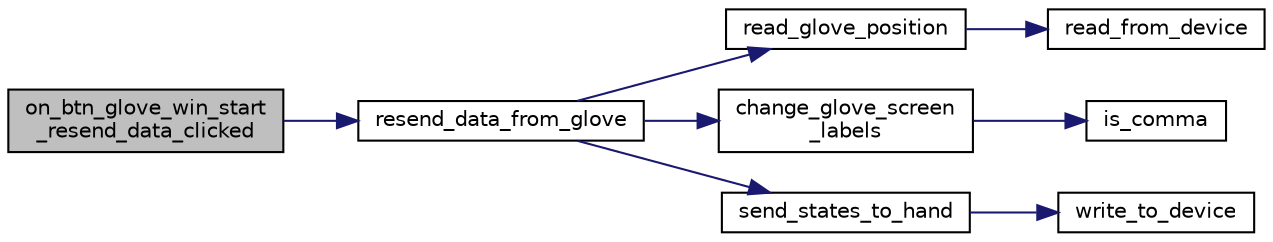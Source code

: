digraph "on_btn_glove_win_start_resend_data_clicked"
{
  edge [fontname="Helvetica",fontsize="10",labelfontname="Helvetica",labelfontsize="10"];
  node [fontname="Helvetica",fontsize="10",shape=record];
  rankdir="LR";
  Node55 [label="on_btn_glove_win_start\l_resend_data_clicked",height=0.2,width=0.4,color="black", fillcolor="grey75", style="filled", fontcolor="black"];
  Node55 -> Node56 [color="midnightblue",fontsize="10",style="solid",fontname="Helvetica"];
  Node56 [label="resend_data_from_glove",height=0.2,width=0.4,color="black", fillcolor="white", style="filled",URL="$main_8c.html#a001a1c13994c5a22528f1f7573a6616f",tooltip="Resends data from glove controller to robotic hand. "];
  Node56 -> Node57 [color="midnightblue",fontsize="10",style="solid",fontname="Helvetica"];
  Node57 [label="read_glove_position",height=0.2,width=0.4,color="black", fillcolor="white", style="filled",URL="$Hand_8c.html#a42c20d64e47e4b17689304c8241fd666",tooltip="Reads actual fingers positions from glove controller. "];
  Node57 -> Node58 [color="midnightblue",fontsize="10",style="solid",fontname="Helvetica"];
  Node58 [label="read_from_device",height=0.2,width=0.4,color="black", fillcolor="white", style="filled",URL="$Hand_8c.html#aa3b99a67181923f3d668d7f2537251d9",tooltip="Reads data from connected device via serial line. "];
  Node56 -> Node59 [color="midnightblue",fontsize="10",style="solid",fontname="Helvetica"];
  Node59 [label="change_glove_screen\l_labels",height=0.2,width=0.4,color="black", fillcolor="white", style="filled",URL="$main_8c.html#a8c83b7d0bfd54e2ce811e3bdd8b2a1aa",tooltip="Display fingers positions from glove. "];
  Node59 -> Node60 [color="midnightblue",fontsize="10",style="solid",fontname="Helvetica"];
  Node60 [label="is_comma",height=0.2,width=0.4,color="black", fillcolor="white", style="filled",URL="$main_8c.html#afeff434e2b57b8479a10ab6b0d83e8a2"];
  Node56 -> Node61 [color="midnightblue",fontsize="10",style="solid",fontname="Helvetica"];
  Node61 [label="send_states_to_hand",height=0.2,width=0.4,color="black", fillcolor="white", style="filled",URL="$Hand_8c.html#a4ff7c3b312c4dde8ddb3a6ddf744381e",tooltip="Sends servo target positions to hand. "];
  Node61 -> Node62 [color="midnightblue",fontsize="10",style="solid",fontname="Helvetica"];
  Node62 [label="write_to_device",height=0.2,width=0.4,color="black", fillcolor="white", style="filled",URL="$Hand_8c.html#a978772edaba730e028fd8419ee463264",tooltip="Send data to device. "];
}
